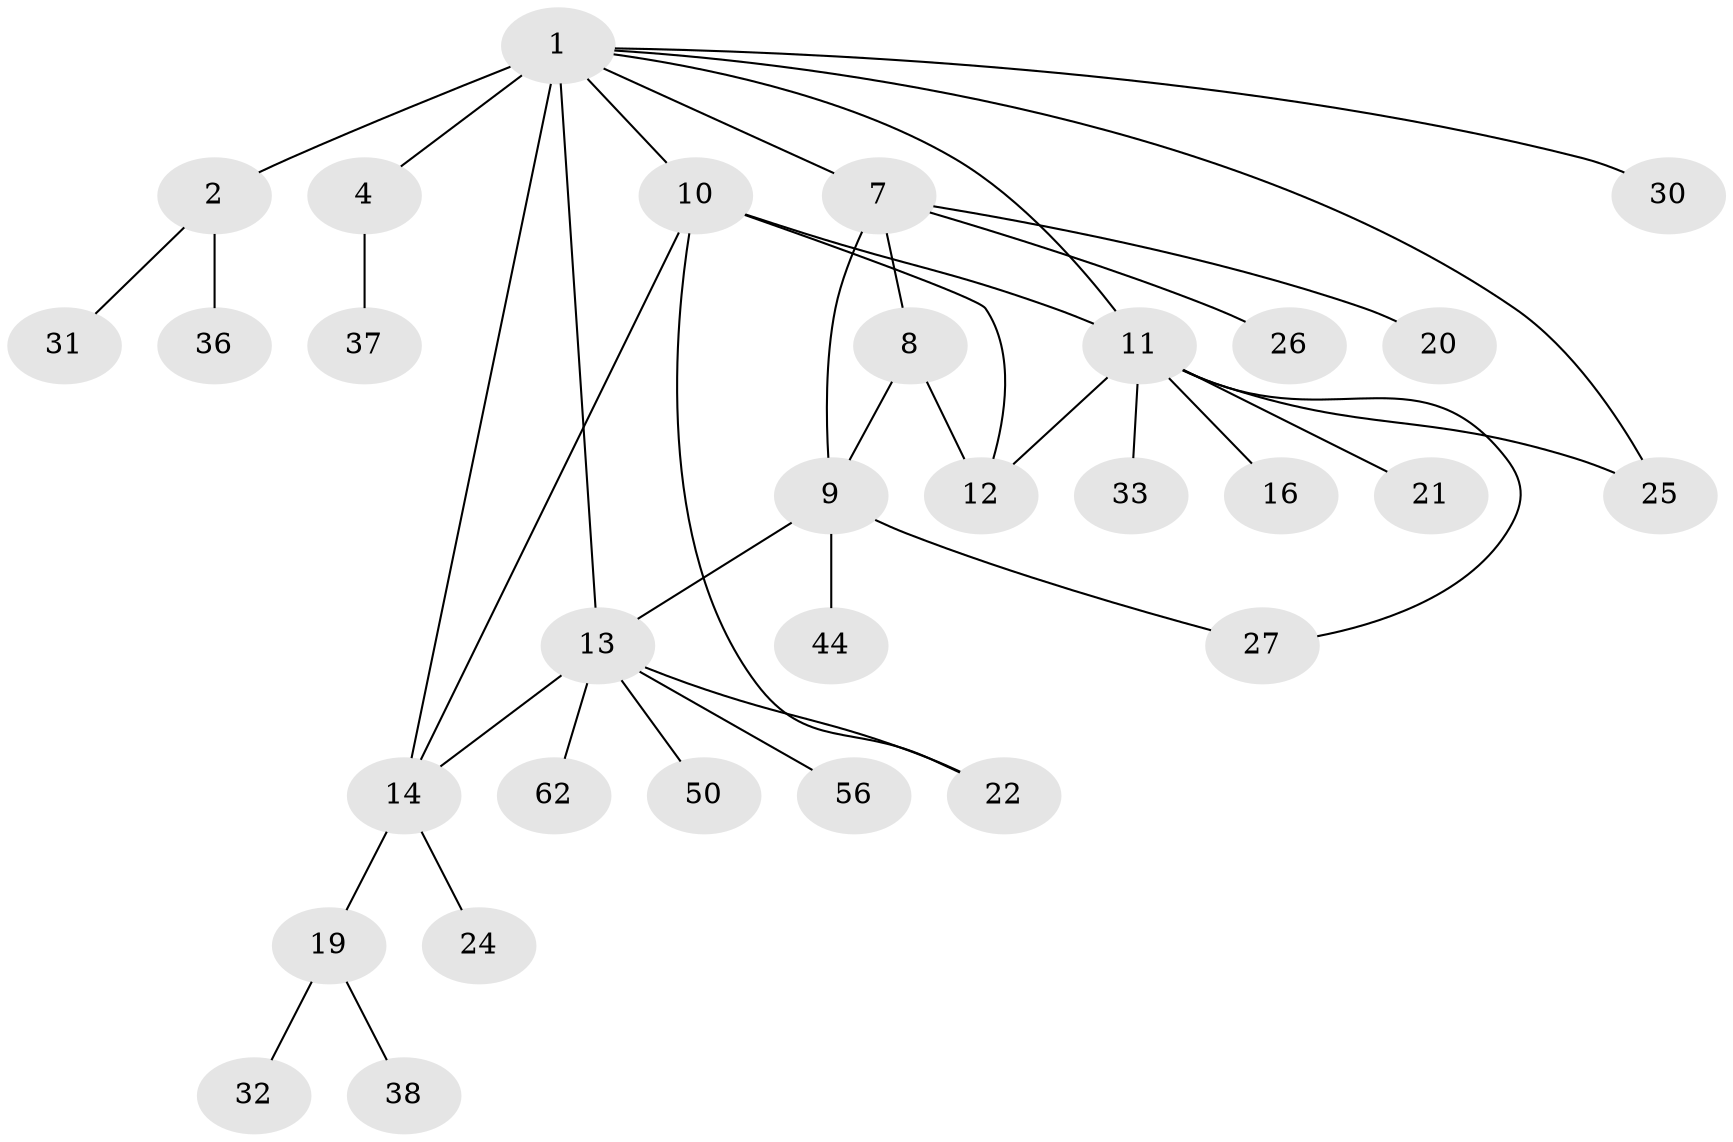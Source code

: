 // original degree distribution, {5: 0.06451612903225806, 4: 0.06451612903225806, 6: 0.03225806451612903, 3: 0.0967741935483871, 13: 0.016129032258064516, 7: 0.016129032258064516, 11: 0.016129032258064516, 9: 0.016129032258064516, 1: 0.5161290322580645, 2: 0.16129032258064516}
// Generated by graph-tools (version 1.1) at 2025/15/03/09/25 04:15:46]
// undirected, 31 vertices, 40 edges
graph export_dot {
graph [start="1"]
  node [color=gray90,style=filled];
  1 [super="+17+3+51"];
  2 [super="+29"];
  4 [super="+61+5"];
  7 [super="+40"];
  8 [super="+39"];
  9;
  10;
  11 [super="+28+47+55+34"];
  12;
  13;
  14 [super="+15"];
  16;
  19 [super="+23"];
  20 [super="+43+58+49"];
  21;
  22 [super="+48"];
  24;
  25;
  26;
  27;
  30;
  31;
  32;
  33;
  36;
  37;
  38;
  44;
  50;
  56;
  62;
  1 -- 2 [weight=2];
  1 -- 10 [weight=2];
  1 -- 4 [weight=3];
  1 -- 7 [weight=2];
  1 -- 13 [weight=2];
  1 -- 14;
  1 -- 25;
  1 -- 30;
  1 -- 11;
  2 -- 36;
  2 -- 31;
  4 -- 37;
  7 -- 8;
  7 -- 9;
  7 -- 20;
  7 -- 26;
  8 -- 9;
  8 -- 12;
  9 -- 13;
  9 -- 27;
  9 -- 44;
  10 -- 11;
  10 -- 12;
  10 -- 14;
  10 -- 22;
  11 -- 12;
  11 -- 16;
  11 -- 21;
  11 -- 25;
  11 -- 27;
  11 -- 33;
  13 -- 14 [weight=2];
  13 -- 22;
  13 -- 50;
  13 -- 56;
  13 -- 62;
  14 -- 19;
  14 -- 24;
  19 -- 32;
  19 -- 38;
}
